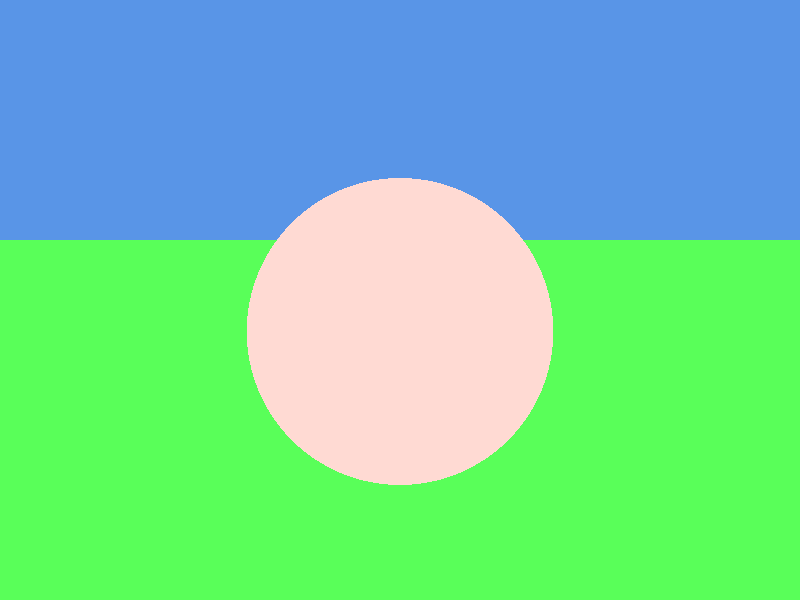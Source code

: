 // various glass finishes, colors and interiors
#include "glass.inc"
// create a sphere shape
// Persistence of Vision Ray Tracer Scene Description File
// File: ?.pov
// Vers: 3.6
// Desc: Photon Scene Template
// Date: mm/dd/yy
// Auth: ?
//

#version 3.6;

#declare Photons=on;

global_settings {
  assumed_gamma 1.0
  max_trace_level 5
  #if (Photons)          // global photon block
    photons {
      //spacing 0.02                 // specify the density of photons
      count 100000               // alternatively use a total number of photons

      //gather min, max            // amount of photons gathered during render [20, 100]
      //media max_steps [,factor]  // media photons
      jitter 1.0                 // jitter phor photon rays
      //max_trace_level 5          // optional separate max_trace_level
      //adc_bailout 1/255          // see global adc_bailout
      //save_file "filename"       // save photons to file
      //load_file "filename"       // load photons from file
      //autostop 0                 // photon autostop option
      //radius 10                  // manually specified search radius
      // (---Adaptive Search Radius---)
      //steps 1
      //expand_thresholds 0.2, 40
    }

  #end
} 

//--pigments-------------------------

#declare Col_Glass_Ruby=colour rgbf <1, .7, .65, .85>;

//--objects--------------------------

sphere {
  <0, 10, 0> // center of sphere <X Y Z>
  5       // radius of sphere
  material {
    texture {
      pigment { Col_Glass_Ruby }
      finish {
        diffuse 0.15
        specular 0.4
        roughness 0.03
        conserve_energy
      }
    }
  }
  photons {
  target 1
    reflection on
    refraction on
  }
  interior {
    ior 1.35
    fade_power 1001
    fade_distance 0.9
    fade_color Col_Glass_Ruby
  }
} 
// An infinite planar surface
// plane {<A, B, C>, D } where: A*x + B*y + C*z = D
plane {
  y, // <X Y Z> unit surface normal, vector points "away from surface"
  0 // distance from the origin in the direction of the surface normal
  pigment { colour rgb <.1, 1, .1> }
}
// set a color of the background (sky)
background { color rgb <0.1, 0.3, 0.8> } 

//--lights--------------------------------------------------

// create a point "spotlight" (conical directed) light source
light_source {
  0*x                     // light's position (translated below)
  color rgb <3,3,3>       // light's color
  spotlight               // this kind of light source
  translate <10, 21, -20> // <x y z> position of light
  point_at <0, 10, 0>      // direction of spotlight
  radius 10                // hotspot (inner, in degrees)
  tightness 50            // tightness of falloff (1...100) lower is softer, higher is tighter
  falloff 8               // intensity falloff radius (outer, in degrees)
} 

// create a regular point light source
light_source {
  0*x                  // light's position (translated below)
  color rgb <1.2,1.2,1.2>    // light's color
  translate <0,40,0>
}


//--camera-----------------------------------------
   
// perspective (default) camera
camera {
  location  <0, 13, -20>
  look_at   <0, 11,  0>
  right     x*image_width/image_height
}      